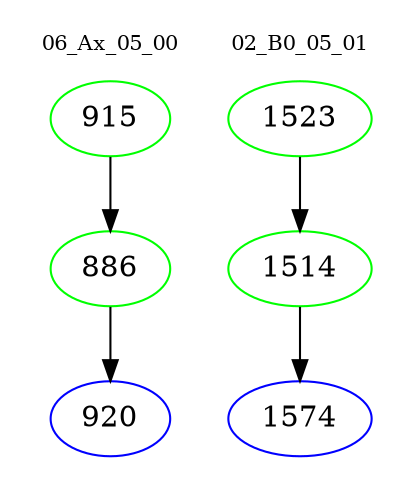 digraph{
subgraph cluster_0 {
color = white
label = "06_Ax_05_00";
fontsize=10;
T0_915 [label="915", color="green"]
T0_915 -> T0_886 [color="black"]
T0_886 [label="886", color="green"]
T0_886 -> T0_920 [color="black"]
T0_920 [label="920", color="blue"]
}
subgraph cluster_1 {
color = white
label = "02_B0_05_01";
fontsize=10;
T1_1523 [label="1523", color="green"]
T1_1523 -> T1_1514 [color="black"]
T1_1514 [label="1514", color="green"]
T1_1514 -> T1_1574 [color="black"]
T1_1574 [label="1574", color="blue"]
}
}
